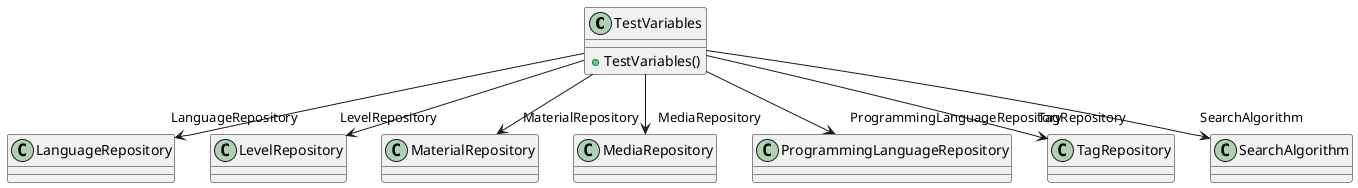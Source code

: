 @startuml
class TestVariables {
    + TestVariables()
}
TestVariables --> "LanguageRepository" LanguageRepository
TestVariables --> "LevelRepository" LevelRepository
TestVariables --> "MaterialRepository" MaterialRepository
TestVariables --> "MediaRepository" MediaRepository
TestVariables --> "ProgrammingLanguageRepository" ProgrammingLanguageRepository
TestVariables --> "TagRepository" TagRepository
TestVariables --> "SearchAlgorithm" SearchAlgorithm
@enduml

